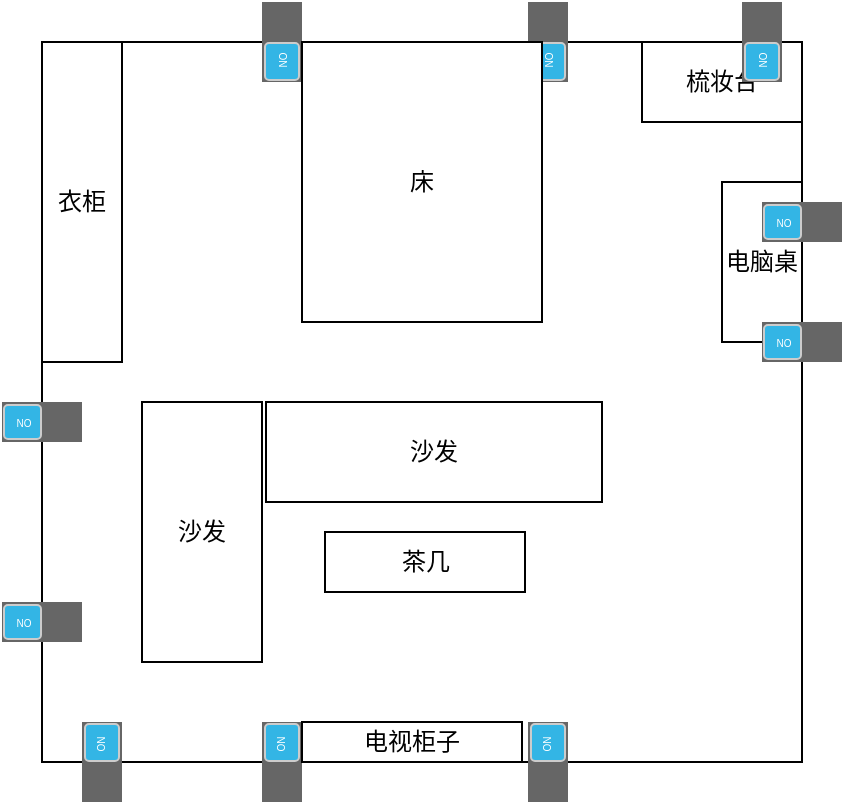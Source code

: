 <mxfile version="10.8.9" type="github"><diagram id="63GcCdQW6kHTS2Z8wHWm" name="第 1 页"><mxGraphModel dx="1393" dy="802" grid="1" gridSize="10" guides="1" tooltips="1" connect="1" arrows="1" fold="1" page="1" pageScale="1" pageWidth="827" pageHeight="1169" math="0" shadow="0"><root><mxCell id="0"/><mxCell id="1" parent="0"/><mxCell id="nXsMO1mgZL0ANZ1y3SMZ-1" value="" style="rounded=0;whiteSpace=wrap;html=1;" parent="1" vertex="1"><mxGeometry x="180" y="180" width="380" height="360" as="geometry"/></mxCell><mxCell id="nXsMO1mgZL0ANZ1y3SMZ-2" value="" style="verticalLabelPosition=bottom;verticalAlign=top;html=1;shadow=0;dashed=0;strokeWidth=1;shape=mxgraph.android.switch_on;fillColor=#666666;rotation=90;" parent="1" vertex="1"><mxGeometry x="413" y="170" width="40" height="20" as="geometry"/></mxCell><mxCell id="nXsMO1mgZL0ANZ1y3SMZ-3" value="" style="verticalLabelPosition=bottom;verticalAlign=top;html=1;shadow=0;dashed=0;strokeWidth=1;shape=mxgraph.android.switch_on;fillColor=#666666;rotation=90;" parent="1" vertex="1"><mxGeometry x="280" y="170" width="40" height="20" as="geometry"/></mxCell><mxCell id="nXsMO1mgZL0ANZ1y3SMZ-6" value="" style="verticalLabelPosition=bottom;verticalAlign=top;html=1;shadow=0;dashed=0;strokeWidth=1;shape=mxgraph.android.switch_on;fillColor=#666666;rotation=-180;" parent="1" vertex="1"><mxGeometry x="160" y="360" width="40" height="20" as="geometry"/></mxCell><mxCell id="nXsMO1mgZL0ANZ1y3SMZ-7" value="" style="verticalLabelPosition=bottom;verticalAlign=top;html=1;shadow=0;dashed=0;strokeWidth=1;shape=mxgraph.android.switch_on;fillColor=#666666;rotation=-180;" parent="1" vertex="1"><mxGeometry x="160" y="460" width="40" height="20" as="geometry"/></mxCell><mxCell id="nXsMO1mgZL0ANZ1y3SMZ-8" value="" style="verticalLabelPosition=bottom;verticalAlign=top;html=1;shadow=0;dashed=0;strokeWidth=1;shape=mxgraph.android.switch_on;fillColor=#666666;rotation=-90;" parent="1" vertex="1"><mxGeometry x="280" y="530" width="40" height="20" as="geometry"/></mxCell><mxCell id="nXsMO1mgZL0ANZ1y3SMZ-9" value="" style="verticalLabelPosition=bottom;verticalAlign=top;html=1;shadow=0;dashed=0;strokeWidth=1;shape=mxgraph.android.switch_on;fillColor=#666666;rotation=-90;" parent="1" vertex="1"><mxGeometry x="413" y="530" width="40" height="20" as="geometry"/></mxCell><mxCell id="nXsMO1mgZL0ANZ1y3SMZ-10" value="" style="verticalLabelPosition=bottom;verticalAlign=top;html=1;shadow=0;dashed=0;strokeWidth=1;shape=mxgraph.android.switch_on;fillColor=#666666;rotation=-90;" parent="1" vertex="1"><mxGeometry x="190" y="530" width="40" height="20" as="geometry"/></mxCell><mxCell id="nXsMO1mgZL0ANZ1y3SMZ-11" value="床" style="rounded=0;whiteSpace=wrap;html=1;" parent="1" vertex="1"><mxGeometry x="310" y="180" width="120" height="140" as="geometry"/></mxCell><mxCell id="nXsMO1mgZL0ANZ1y3SMZ-12" value="衣柜" style="rounded=0;whiteSpace=wrap;html=1;" parent="1" vertex="1"><mxGeometry x="180" y="180" width="40" height="160" as="geometry"/></mxCell><mxCell id="nXsMO1mgZL0ANZ1y3SMZ-13" value="梳妆台" style="rounded=0;whiteSpace=wrap;html=1;" parent="1" vertex="1"><mxGeometry x="480" y="180" width="80" height="40" as="geometry"/></mxCell><mxCell id="nXsMO1mgZL0ANZ1y3SMZ-14" value="" style="verticalLabelPosition=bottom;verticalAlign=top;html=1;shadow=0;dashed=0;strokeWidth=1;shape=mxgraph.android.switch_on;fillColor=#666666;rotation=90;" parent="1" vertex="1"><mxGeometry x="520" y="170" width="40" height="20" as="geometry"/></mxCell><mxCell id="nXsMO1mgZL0ANZ1y3SMZ-16" value="电脑桌" style="rounded=0;whiteSpace=wrap;html=1;" parent="1" vertex="1"><mxGeometry x="520" y="250" width="40" height="80" as="geometry"/></mxCell><mxCell id="nXsMO1mgZL0ANZ1y3SMZ-5" value="" style="verticalLabelPosition=bottom;verticalAlign=top;html=1;shadow=0;dashed=0;strokeWidth=1;shape=mxgraph.android.switch_on;fillColor=#666666;rotation=-180;" parent="1" vertex="1"><mxGeometry x="540" y="260" width="40" height="20" as="geometry"/></mxCell><mxCell id="nXsMO1mgZL0ANZ1y3SMZ-4" value="" style="verticalLabelPosition=bottom;verticalAlign=top;html=1;shadow=0;dashed=0;strokeWidth=1;shape=mxgraph.android.switch_on;fillColor=#666666;rotation=-180;" parent="1" vertex="1"><mxGeometry x="540" y="320" width="40" height="20" as="geometry"/></mxCell><mxCell id="nXsMO1mgZL0ANZ1y3SMZ-17" value="电视柜子" style="rounded=0;whiteSpace=wrap;html=1;" parent="1" vertex="1"><mxGeometry x="310" y="520" width="110" height="20" as="geometry"/></mxCell><mxCell id="Ho8OnpjKOUXrpd3zNKMv-1" value="沙发" style="rounded=0;whiteSpace=wrap;html=1;" vertex="1" parent="1"><mxGeometry x="230" y="360" width="60" height="130" as="geometry"/></mxCell><mxCell id="Ho8OnpjKOUXrpd3zNKMv-2" value="沙发" style="rounded=0;whiteSpace=wrap;html=1;" vertex="1" parent="1"><mxGeometry x="292" y="360" width="168" height="50" as="geometry"/></mxCell><mxCell id="Ho8OnpjKOUXrpd3zNKMv-3" value="茶几" style="rounded=0;whiteSpace=wrap;html=1;" vertex="1" parent="1"><mxGeometry x="321.5" y="425" width="100" height="30" as="geometry"/></mxCell></root></mxGraphModel></diagram></mxfile>